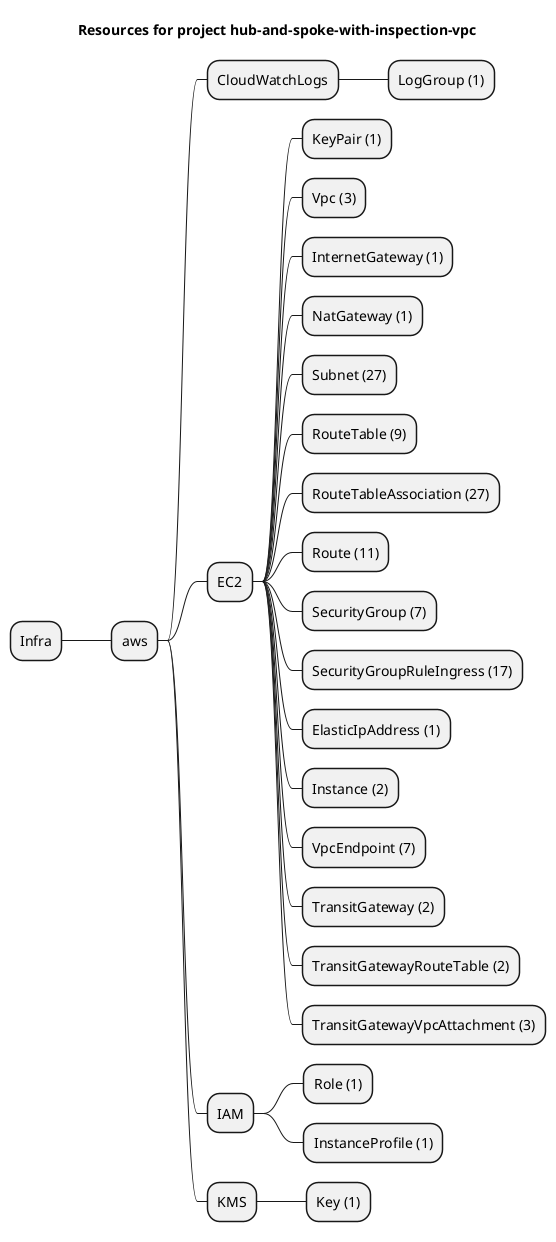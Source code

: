 @startmindmap
title Resources for project hub-and-spoke-with-inspection-vpc
skinparam monochrome true
+ Infra
++ aws
+++ CloudWatchLogs
++++ LogGroup (1)
+++ EC2
++++ KeyPair (1)
++++ Vpc (3)
++++ InternetGateway (1)
++++ NatGateway (1)
++++ Subnet (27)
++++ RouteTable (9)
++++ RouteTableAssociation (27)
++++ Route (11)
++++ SecurityGroup (7)
++++ SecurityGroupRuleIngress (17)
++++ ElasticIpAddress (1)
++++ Instance (2)
++++ VpcEndpoint (7)
++++ TransitGateway (2)
++++ TransitGatewayRouteTable (2)
++++ TransitGatewayVpcAttachment (3)
+++ IAM
++++ Role (1)
++++ InstanceProfile (1)
+++ KMS
++++ Key (1)
@endmindmap